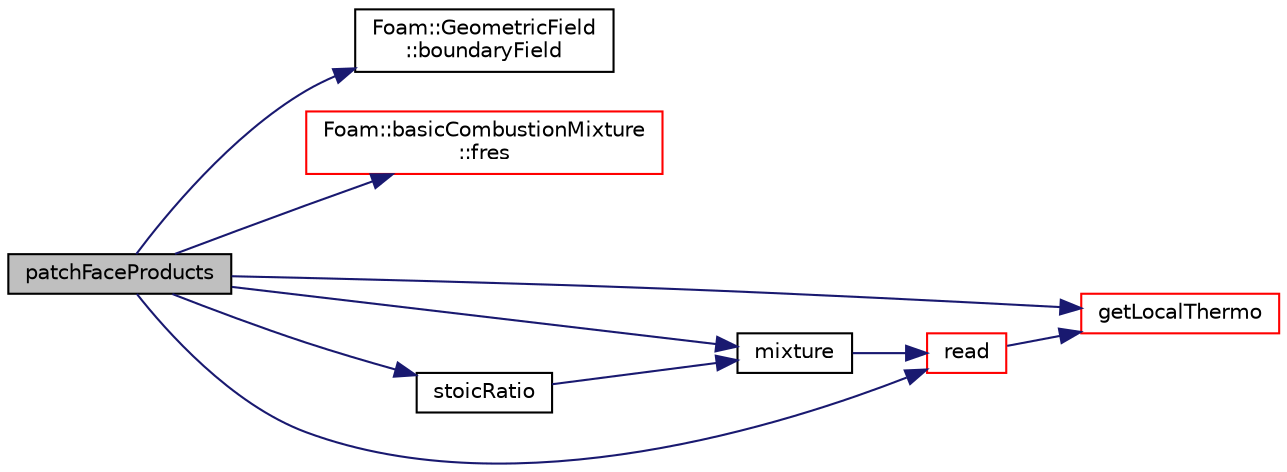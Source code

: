 digraph "patchFaceProducts"
{
  bgcolor="transparent";
  edge [fontname="Helvetica",fontsize="10",labelfontname="Helvetica",labelfontsize="10"];
  node [fontname="Helvetica",fontsize="10",shape=record];
  rankdir="LR";
  Node1 [label="patchFaceProducts",height=0.2,width=0.4,color="black", fillcolor="grey75", style="filled", fontcolor="black"];
  Node1 -> Node2 [color="midnightblue",fontsize="10",style="solid",fontname="Helvetica"];
  Node2 [label="Foam::GeometricField\l::boundaryField",height=0.2,width=0.4,color="black",URL="$a00933.html#a6987ef31fb532d0fc43c84eca14fe558",tooltip="Return const-reference to the boundary field. "];
  Node1 -> Node3 [color="midnightblue",fontsize="10",style="solid",fontname="Helvetica"];
  Node3 [label="Foam::basicCombustionMixture\l::fres",height=0.2,width=0.4,color="red",URL="$a00100.html#a64da3bf783c9e589a011da5d93b9532c"];
  Node1 -> Node4 [color="midnightblue",fontsize="10",style="solid",fontname="Helvetica"];
  Node4 [label="getLocalThermo",height=0.2,width=0.4,color="red",URL="$a02898.html#af1f28e12b2418ed2c2c70e972128b844",tooltip="Return thermo based on index. "];
  Node1 -> Node5 [color="midnightblue",fontsize="10",style="solid",fontname="Helvetica"];
  Node5 [label="mixture",height=0.2,width=0.4,color="black",URL="$a02898.html#af49322bb2cb657ad506ccfc75cfe2ff6"];
  Node5 -> Node6 [color="midnightblue",fontsize="10",style="solid",fontname="Helvetica"];
  Node6 [label="read",height=0.2,width=0.4,color="red",URL="$a02898.html#aa9b8764750bd9ff67ca32b6551dc7847",tooltip="Read dictionary. "];
  Node6 -> Node4 [color="midnightblue",fontsize="10",style="solid",fontname="Helvetica"];
  Node1 -> Node6 [color="midnightblue",fontsize="10",style="solid",fontname="Helvetica"];
  Node1 -> Node7 [color="midnightblue",fontsize="10",style="solid",fontname="Helvetica"];
  Node7 [label="stoicRatio",height=0.2,width=0.4,color="black",URL="$a02898.html#a76ab13e6149a8ac8dfa2d298f03a7ce5"];
  Node7 -> Node5 [color="midnightblue",fontsize="10",style="solid",fontname="Helvetica"];
}
